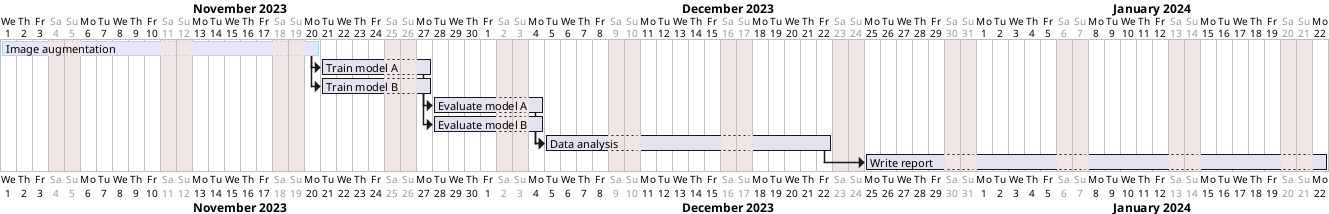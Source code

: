 @startgantt
[Image augmentation] lasts 14 days
[Train model A] lasts 5 days
[Train model B] lasts 5 days
[Evaluate model A] lasts 5 days
[Evaluate model B] lasts 5 days
[Data analysis] lasts 14 days
[Write report] lasts 21 days
Project starts 2023-11-01
saturday are closed
sunday are closed

[Image augmentation] starts 2023-11-01
[Image augmentation] is colored in Lavender/LightBlue
[Train model A] starts at [Image augmentation]'s end
[Evaluate model A] starts at [Train model A]'s end
[Train model B] starts at [Image augmentation]'s end
[Evaluate model B] starts at [Train model B]'s end
[Data analysis] starts at [Evaluate model A]'s end
[Data analysis] starts at [Evaluate model B]'s end
[Write report] starts at [Data analysis]'s end
@endgantt
